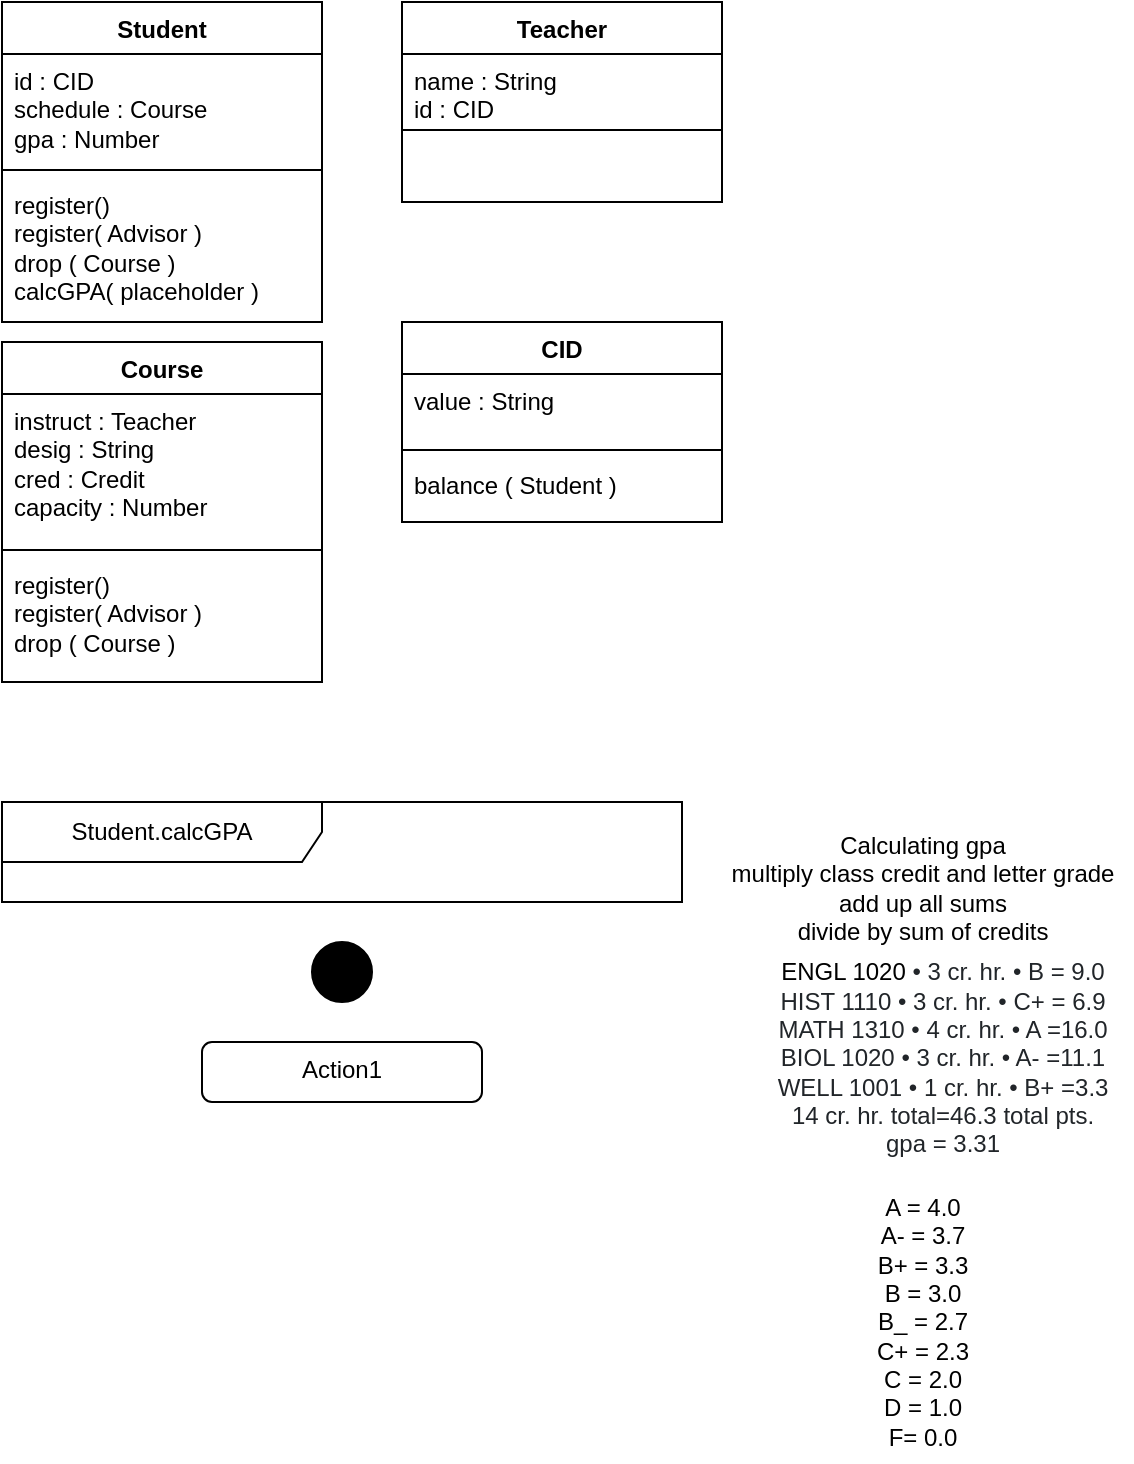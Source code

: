 <mxfile version="21.2.8" type="device">
  <diagram name="Page-1" id="Bh_aaSimKVe7UjL6vj0u">
    <mxGraphModel dx="1024" dy="1194" grid="1" gridSize="10" guides="1" tooltips="1" connect="1" arrows="1" fold="1" page="1" pageScale="1" pageWidth="850" pageHeight="1100" background="none" math="0" shadow="0">
      <root>
        <mxCell id="0" />
        <mxCell id="1" parent="0" />
        <mxCell id="I48bW1KA2m8TP4DatBtY-1" value="Student" style="swimlane;fontStyle=1;align=center;verticalAlign=top;childLayout=stackLayout;horizontal=1;startSize=26;horizontalStack=0;resizeParent=1;resizeParentMax=0;resizeLast=0;collapsible=1;marginBottom=0;whiteSpace=wrap;html=1;" vertex="1" parent="1">
          <mxGeometry width="160" height="160" as="geometry" />
        </mxCell>
        <mxCell id="I48bW1KA2m8TP4DatBtY-2" value="id : CID&lt;br&gt;schedule : Course&lt;br&gt;gpa : Number" style="text;strokeColor=none;fillColor=none;align=left;verticalAlign=top;spacingLeft=4;spacingRight=4;overflow=hidden;rotatable=0;points=[[0,0.5],[1,0.5]];portConstraint=eastwest;whiteSpace=wrap;html=1;" vertex="1" parent="I48bW1KA2m8TP4DatBtY-1">
          <mxGeometry y="26" width="160" height="54" as="geometry" />
        </mxCell>
        <mxCell id="I48bW1KA2m8TP4DatBtY-3" value="" style="line;strokeWidth=1;fillColor=none;align=left;verticalAlign=middle;spacingTop=-1;spacingLeft=3;spacingRight=3;rotatable=0;labelPosition=right;points=[];portConstraint=eastwest;strokeColor=inherit;" vertex="1" parent="I48bW1KA2m8TP4DatBtY-1">
          <mxGeometry y="80" width="160" height="8" as="geometry" />
        </mxCell>
        <mxCell id="I48bW1KA2m8TP4DatBtY-4" value="register()&lt;br&gt;register( Advisor )&lt;br&gt;drop ( Course )&lt;br&gt;calcGPA( placeholder )" style="text;strokeColor=none;fillColor=none;align=left;verticalAlign=top;spacingLeft=4;spacingRight=4;overflow=hidden;rotatable=0;points=[[0,0.5],[1,0.5]];portConstraint=eastwest;whiteSpace=wrap;html=1;" vertex="1" parent="I48bW1KA2m8TP4DatBtY-1">
          <mxGeometry y="88" width="160" height="72" as="geometry" />
        </mxCell>
        <mxCell id="I48bW1KA2m8TP4DatBtY-5" value="Course" style="swimlane;fontStyle=1;align=center;verticalAlign=top;childLayout=stackLayout;horizontal=1;startSize=26;horizontalStack=0;resizeParent=1;resizeParentMax=0;resizeLast=0;collapsible=1;marginBottom=0;whiteSpace=wrap;html=1;" vertex="1" parent="1">
          <mxGeometry y="170" width="160" height="170" as="geometry" />
        </mxCell>
        <mxCell id="I48bW1KA2m8TP4DatBtY-6" value="instruct : Teacher&lt;br&gt;desig : String&lt;br&gt;cred : Credit&lt;br&gt;capacity : Number" style="text;strokeColor=none;fillColor=none;align=left;verticalAlign=top;spacingLeft=4;spacingRight=4;overflow=hidden;rotatable=0;points=[[0,0.5],[1,0.5]];portConstraint=eastwest;whiteSpace=wrap;html=1;" vertex="1" parent="I48bW1KA2m8TP4DatBtY-5">
          <mxGeometry y="26" width="160" height="74" as="geometry" />
        </mxCell>
        <mxCell id="I48bW1KA2m8TP4DatBtY-7" value="" style="line;strokeWidth=1;fillColor=none;align=left;verticalAlign=middle;spacingTop=-1;spacingLeft=3;spacingRight=3;rotatable=0;labelPosition=right;points=[];portConstraint=eastwest;strokeColor=inherit;" vertex="1" parent="I48bW1KA2m8TP4DatBtY-5">
          <mxGeometry y="100" width="160" height="8" as="geometry" />
        </mxCell>
        <mxCell id="I48bW1KA2m8TP4DatBtY-8" value="register()&lt;br&gt;register( Advisor )&lt;br&gt;drop ( Course )" style="text;strokeColor=none;fillColor=none;align=left;verticalAlign=top;spacingLeft=4;spacingRight=4;overflow=hidden;rotatable=0;points=[[0,0.5],[1,0.5]];portConstraint=eastwest;whiteSpace=wrap;html=1;" vertex="1" parent="I48bW1KA2m8TP4DatBtY-5">
          <mxGeometry y="108" width="160" height="62" as="geometry" />
        </mxCell>
        <mxCell id="I48bW1KA2m8TP4DatBtY-9" value="CID" style="swimlane;fontStyle=1;align=center;verticalAlign=top;childLayout=stackLayout;horizontal=1;startSize=26;horizontalStack=0;resizeParent=1;resizeParentMax=0;resizeLast=0;collapsible=1;marginBottom=0;whiteSpace=wrap;html=1;" vertex="1" parent="1">
          <mxGeometry x="200" y="160" width="160" height="100" as="geometry" />
        </mxCell>
        <mxCell id="I48bW1KA2m8TP4DatBtY-10" value="value : String" style="text;strokeColor=none;fillColor=none;align=left;verticalAlign=top;spacingLeft=4;spacingRight=4;overflow=hidden;rotatable=0;points=[[0,0.5],[1,0.5]];portConstraint=eastwest;whiteSpace=wrap;html=1;" vertex="1" parent="I48bW1KA2m8TP4DatBtY-9">
          <mxGeometry y="26" width="160" height="34" as="geometry" />
        </mxCell>
        <mxCell id="I48bW1KA2m8TP4DatBtY-11" value="" style="line;strokeWidth=1;fillColor=none;align=left;verticalAlign=middle;spacingTop=-1;spacingLeft=3;spacingRight=3;rotatable=0;labelPosition=right;points=[];portConstraint=eastwest;strokeColor=inherit;" vertex="1" parent="I48bW1KA2m8TP4DatBtY-9">
          <mxGeometry y="60" width="160" height="8" as="geometry" />
        </mxCell>
        <mxCell id="I48bW1KA2m8TP4DatBtY-12" value="balance ( Student )" style="text;strokeColor=none;fillColor=none;align=left;verticalAlign=top;spacingLeft=4;spacingRight=4;overflow=hidden;rotatable=0;points=[[0,0.5],[1,0.5]];portConstraint=eastwest;whiteSpace=wrap;html=1;" vertex="1" parent="I48bW1KA2m8TP4DatBtY-9">
          <mxGeometry y="68" width="160" height="32" as="geometry" />
        </mxCell>
        <mxCell id="I48bW1KA2m8TP4DatBtY-13" value="Teacher" style="swimlane;fontStyle=1;align=center;verticalAlign=top;childLayout=stackLayout;horizontal=1;startSize=26;horizontalStack=0;resizeParent=1;resizeParentMax=0;resizeLast=0;collapsible=1;marginBottom=0;whiteSpace=wrap;html=1;" vertex="1" parent="1">
          <mxGeometry x="200" width="160" height="100" as="geometry" />
        </mxCell>
        <mxCell id="I48bW1KA2m8TP4DatBtY-14" value="name : String&lt;br&gt;id : CID" style="text;strokeColor=none;fillColor=none;align=left;verticalAlign=top;spacingLeft=4;spacingRight=4;overflow=hidden;rotatable=0;points=[[0,0.5],[1,0.5]];portConstraint=eastwest;whiteSpace=wrap;html=1;" vertex="1" parent="I48bW1KA2m8TP4DatBtY-13">
          <mxGeometry y="26" width="160" height="34" as="geometry" />
        </mxCell>
        <mxCell id="I48bW1KA2m8TP4DatBtY-15" value="" style="line;strokeWidth=1;fillColor=none;align=left;verticalAlign=middle;spacingTop=-1;spacingLeft=3;spacingRight=3;rotatable=0;labelPosition=right;points=[];portConstraint=eastwest;strokeColor=inherit;" vertex="1" parent="I48bW1KA2m8TP4DatBtY-13">
          <mxGeometry y="60" width="160" height="8" as="geometry" />
        </mxCell>
        <mxCell id="I48bW1KA2m8TP4DatBtY-16" value="&amp;nbsp;" style="text;strokeColor=none;fillColor=none;align=left;verticalAlign=top;spacingLeft=4;spacingRight=4;overflow=hidden;rotatable=0;points=[[0,0.5],[1,0.5]];portConstraint=eastwest;whiteSpace=wrap;html=1;" vertex="1" parent="I48bW1KA2m8TP4DatBtY-13">
          <mxGeometry y="68" width="160" height="32" as="geometry" />
        </mxCell>
        <mxCell id="I48bW1KA2m8TP4DatBtY-17" value="Student.calcGPA" style="shape=umlFrame;whiteSpace=wrap;html=1;pointerEvents=0;recursiveResize=0;container=1;collapsible=0;width=160;" vertex="1" parent="1">
          <mxGeometry y="400" width="340" height="50" as="geometry" />
        </mxCell>
        <mxCell id="I48bW1KA2m8TP4DatBtY-18" value="" style="ellipse;fillColor=strokeColor;html=1;" vertex="1" parent="1">
          <mxGeometry x="155" y="470" width="30" height="30" as="geometry" />
        </mxCell>
        <mxCell id="I48bW1KA2m8TP4DatBtY-19" value="Action1" style="html=1;align=center;verticalAlign=top;rounded=1;absoluteArcSize=1;arcSize=10;dashed=0;whiteSpace=wrap;" vertex="1" parent="1">
          <mxGeometry x="100" y="520" width="140" height="30" as="geometry" />
        </mxCell>
        <mxCell id="I48bW1KA2m8TP4DatBtY-22" value="Calculating gpa&lt;br&gt;multiply class credit and letter grade&lt;br&gt;add up all sums&lt;br&gt;divide by sum of credits" style="text;html=1;align=center;verticalAlign=middle;resizable=0;points=[];autosize=1;strokeColor=none;fillColor=none;" vertex="1" parent="1">
          <mxGeometry x="355" y="408" width="210" height="70" as="geometry" />
        </mxCell>
        <mxCell id="I48bW1KA2m8TP4DatBtY-23" value="A = 4.0&lt;br&gt;A- = 3.7&lt;br&gt;B+ = 3.3&lt;br&gt;B = 3.0&lt;br&gt;B_ = 2.7&lt;br&gt;C+ = 2.3&lt;br&gt;C = 2.0&lt;br&gt;D = 1.0&lt;br&gt;F= 0.0" style="text;html=1;align=center;verticalAlign=middle;resizable=0;points=[];autosize=1;strokeColor=none;fillColor=none;" vertex="1" parent="1">
          <mxGeometry x="425" y="590" width="70" height="140" as="geometry" />
        </mxCell>
        <mxCell id="I48bW1KA2m8TP4DatBtY-24" value="&lt;font style=&quot;font-size: 12px;&quot;&gt;ENGL 1020&lt;span style=&quot;color: rgb(33, 37, 41); font-family: &amp;quot;Maven Pro&amp;quot;, sans-serif; text-align: start; background-color: rgb(255, 255, 255);&quot;&gt;&amp;nbsp;• 3 cr. hr. • B = 9.0&lt;/span&gt;&lt;br style=&quot;box-sizing: border-box; color: rgb(33, 37, 41); font-family: &amp;quot;Maven Pro&amp;quot;, sans-serif; text-align: start; background-color: rgb(255, 255, 255);&quot;&gt;&lt;span style=&quot;box-sizing: border-box; color: rgb(33, 37, 41); font-family: &amp;quot;Maven Pro&amp;quot;, sans-serif; text-align: start; background-color: rgb(255, 255, 255);&quot;&gt;HIST 1110&lt;/span&gt;&lt;span style=&quot;color: rgb(33, 37, 41); font-family: &amp;quot;Maven Pro&amp;quot;, sans-serif; text-align: start; background-color: rgb(255, 255, 255);&quot;&gt;&amp;nbsp;• 3 cr. hr. • C+ = 6.9&lt;/span&gt;&lt;br style=&quot;box-sizing: border-box; color: rgb(33, 37, 41); font-family: &amp;quot;Maven Pro&amp;quot;, sans-serif; text-align: start; background-color: rgb(255, 255, 255);&quot;&gt;&lt;span style=&quot;box-sizing: border-box; color: rgb(33, 37, 41); font-family: &amp;quot;Maven Pro&amp;quot;, sans-serif; text-align: start; background-color: rgb(255, 255, 255);&quot;&gt;MATH 1310&lt;/span&gt;&lt;span style=&quot;color: rgb(33, 37, 41); font-family: &amp;quot;Maven Pro&amp;quot;, sans-serif; text-align: start; background-color: rgb(255, 255, 255);&quot;&gt;&amp;nbsp;• 4 cr. hr. • A =16.0&lt;/span&gt;&lt;br style=&quot;box-sizing: border-box; color: rgb(33, 37, 41); font-family: &amp;quot;Maven Pro&amp;quot;, sans-serif; text-align: start; background-color: rgb(255, 255, 255);&quot;&gt;&lt;span style=&quot;box-sizing: border-box; color: rgb(33, 37, 41); font-family: &amp;quot;Maven Pro&amp;quot;, sans-serif; text-align: start; background-color: rgb(255, 255, 255);&quot;&gt;BIOL 1020&lt;/span&gt;&lt;span style=&quot;color: rgb(33, 37, 41); font-family: &amp;quot;Maven Pro&amp;quot;, sans-serif; text-align: start; background-color: rgb(255, 255, 255);&quot;&gt;&amp;nbsp;• 3 cr. hr. • A- =11.1&lt;/span&gt;&lt;br style=&quot;box-sizing: border-box; color: rgb(33, 37, 41); font-family: &amp;quot;Maven Pro&amp;quot;, sans-serif; text-align: start; background-color: rgb(255, 255, 255);&quot;&gt;&lt;span style=&quot;box-sizing: border-box; color: rgb(33, 37, 41); font-family: &amp;quot;Maven Pro&amp;quot;, sans-serif; text-align: start; background-color: rgb(255, 255, 255);&quot;&gt;WELL 1001&lt;/span&gt;&lt;span style=&quot;color: rgb(33, 37, 41); font-family: &amp;quot;Maven Pro&amp;quot;, sans-serif; text-align: start; background-color: rgb(255, 255, 255);&quot;&gt;&amp;nbsp;• 1 cr. hr. • B+ =3.3&lt;/span&gt;&lt;br style=&quot;box-sizing: border-box; color: rgb(33, 37, 41); font-family: &amp;quot;Maven Pro&amp;quot;, sans-serif; text-align: start; background-color: rgb(255, 255, 255);&quot;&gt;&lt;span style=&quot;color: rgb(33, 37, 41); font-family: &amp;quot;Maven Pro&amp;quot;, sans-serif; text-align: start; background-color: rgb(255, 255, 255);&quot;&gt;14 cr. hr. total=46.3 total pts.&lt;br&gt;gpa = 3.31&lt;br&gt;&lt;/span&gt;&lt;/font&gt;" style="text;html=1;align=center;verticalAlign=middle;resizable=0;points=[];autosize=1;strokeColor=none;fillColor=none;" vertex="1" parent="1">
          <mxGeometry x="375" y="473" width="190" height="110" as="geometry" />
        </mxCell>
      </root>
    </mxGraphModel>
  </diagram>
</mxfile>
